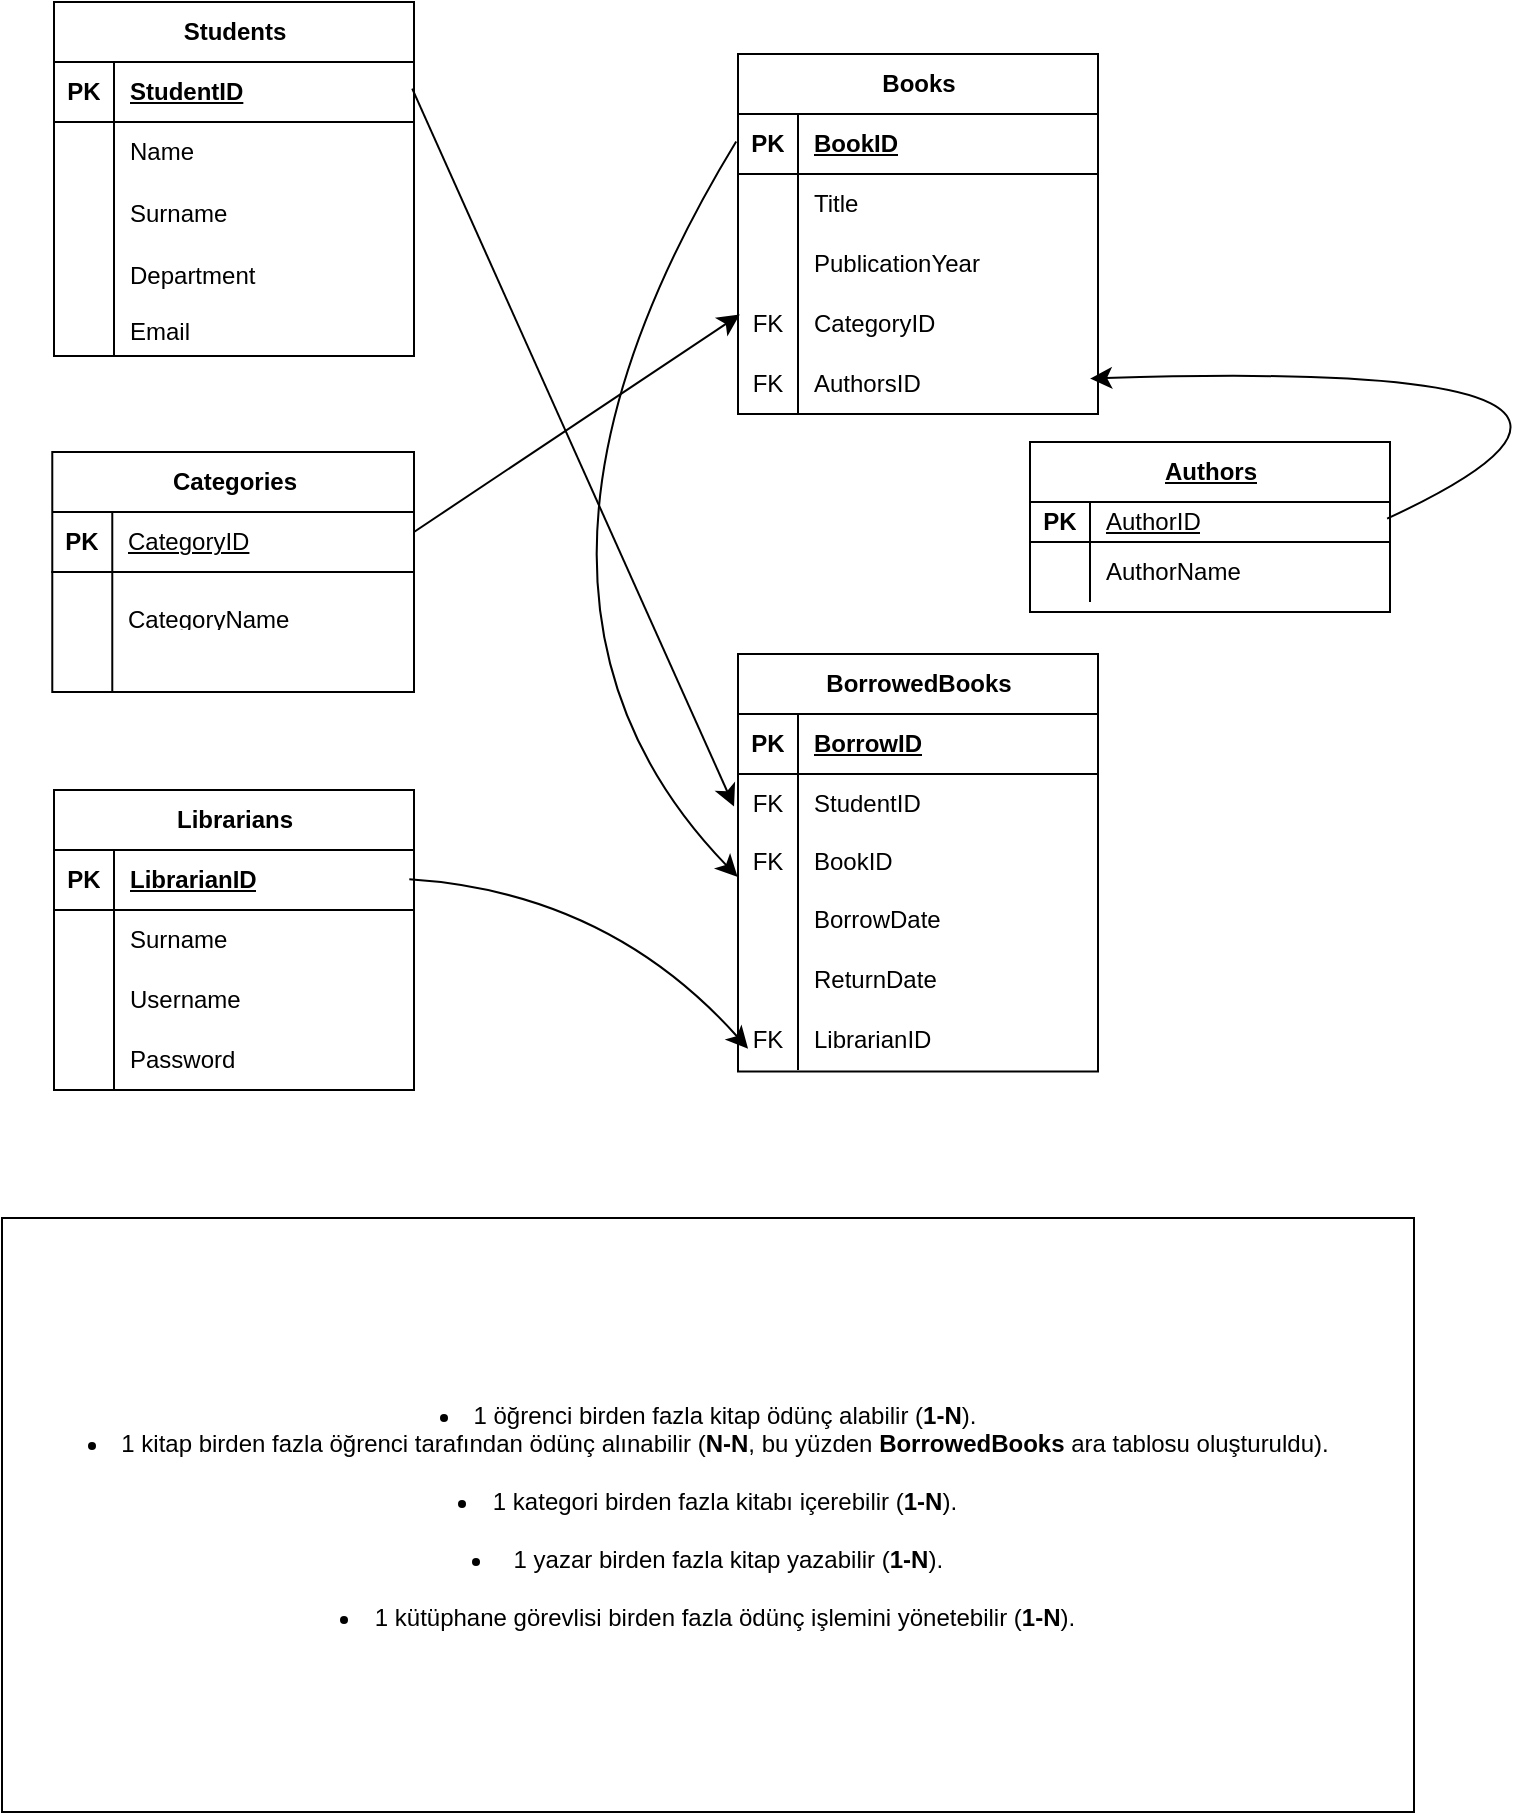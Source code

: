 <mxfile version="26.1.1">
  <diagram name="Sayfa -1" id="Gjl6DgRx_6NJf-J8eJZw">
    <mxGraphModel dx="1578" dy="786" grid="0" gridSize="10" guides="1" tooltips="1" connect="0" arrows="1" fold="1" page="0" pageScale="1" pageWidth="827" pageHeight="1169" math="0" shadow="0">
      <root>
        <mxCell id="0" />
        <mxCell id="1" parent="0" />
        <mxCell id="WiI8Yq_fN1JHNYDDNJ0w-1" value="Students" style="shape=table;startSize=30;container=1;collapsible=1;childLayout=tableLayout;fixedRows=1;rowLines=0;fontStyle=1;align=center;resizeLast=1;html=1;rounded=0;" vertex="1" parent="1">
          <mxGeometry x="-487" y="281" width="180" height="177" as="geometry" />
        </mxCell>
        <mxCell id="WiI8Yq_fN1JHNYDDNJ0w-2" value="" style="shape=tableRow;horizontal=0;startSize=0;swimlaneHead=0;swimlaneBody=0;fillColor=none;collapsible=0;dropTarget=0;points=[[0,0.5],[1,0.5]];portConstraint=eastwest;top=0;left=0;right=0;bottom=1;rounded=0;" vertex="1" parent="WiI8Yq_fN1JHNYDDNJ0w-1">
          <mxGeometry y="30" width="180" height="30" as="geometry" />
        </mxCell>
        <mxCell id="WiI8Yq_fN1JHNYDDNJ0w-3" value="PK" style="shape=partialRectangle;connectable=0;fillColor=none;top=0;left=0;bottom=0;right=0;fontStyle=1;overflow=hidden;whiteSpace=wrap;html=1;rounded=0;" vertex="1" parent="WiI8Yq_fN1JHNYDDNJ0w-2">
          <mxGeometry width="30" height="30" as="geometry">
            <mxRectangle width="30" height="30" as="alternateBounds" />
          </mxGeometry>
        </mxCell>
        <mxCell id="WiI8Yq_fN1JHNYDDNJ0w-4" value="StudentID " style="shape=partialRectangle;connectable=0;fillColor=none;top=0;left=0;bottom=0;right=0;align=left;spacingLeft=6;fontStyle=5;overflow=hidden;whiteSpace=wrap;html=1;rounded=0;" vertex="1" parent="WiI8Yq_fN1JHNYDDNJ0w-2">
          <mxGeometry x="30" width="150" height="30" as="geometry">
            <mxRectangle width="150" height="30" as="alternateBounds" />
          </mxGeometry>
        </mxCell>
        <mxCell id="WiI8Yq_fN1JHNYDDNJ0w-5" value="" style="shape=tableRow;horizontal=0;startSize=0;swimlaneHead=0;swimlaneBody=0;fillColor=none;collapsible=0;dropTarget=0;points=[[0,0.5],[1,0.5]];portConstraint=eastwest;top=0;left=0;right=0;bottom=0;rounded=0;" vertex="1" parent="WiI8Yq_fN1JHNYDDNJ0w-1">
          <mxGeometry y="60" width="180" height="30" as="geometry" />
        </mxCell>
        <mxCell id="WiI8Yq_fN1JHNYDDNJ0w-6" value="" style="shape=partialRectangle;connectable=0;fillColor=none;top=0;left=0;bottom=0;right=0;editable=1;overflow=hidden;whiteSpace=wrap;html=1;rounded=0;" vertex="1" parent="WiI8Yq_fN1JHNYDDNJ0w-5">
          <mxGeometry width="30" height="30" as="geometry">
            <mxRectangle width="30" height="30" as="alternateBounds" />
          </mxGeometry>
        </mxCell>
        <mxCell id="WiI8Yq_fN1JHNYDDNJ0w-7" value="Name" style="shape=partialRectangle;connectable=0;fillColor=none;top=0;left=0;bottom=0;right=0;align=left;spacingLeft=6;overflow=hidden;whiteSpace=wrap;html=1;rounded=0;" vertex="1" parent="WiI8Yq_fN1JHNYDDNJ0w-5">
          <mxGeometry x="30" width="150" height="30" as="geometry">
            <mxRectangle width="150" height="30" as="alternateBounds" />
          </mxGeometry>
        </mxCell>
        <mxCell id="WiI8Yq_fN1JHNYDDNJ0w-8" value="" style="shape=tableRow;horizontal=0;startSize=0;swimlaneHead=0;swimlaneBody=0;fillColor=none;collapsible=0;dropTarget=0;points=[[0,0.5],[1,0.5]];portConstraint=eastwest;top=0;left=0;right=0;bottom=0;rounded=0;" vertex="1" parent="WiI8Yq_fN1JHNYDDNJ0w-1">
          <mxGeometry y="90" width="180" height="32" as="geometry" />
        </mxCell>
        <mxCell id="WiI8Yq_fN1JHNYDDNJ0w-9" value="" style="shape=partialRectangle;connectable=0;fillColor=none;top=0;left=0;bottom=0;right=0;editable=1;overflow=hidden;whiteSpace=wrap;html=1;rounded=0;" vertex="1" parent="WiI8Yq_fN1JHNYDDNJ0w-8">
          <mxGeometry width="30" height="32" as="geometry">
            <mxRectangle width="30" height="32" as="alternateBounds" />
          </mxGeometry>
        </mxCell>
        <mxCell id="WiI8Yq_fN1JHNYDDNJ0w-10" value="Surname" style="shape=partialRectangle;connectable=0;fillColor=none;top=0;left=0;bottom=0;right=0;align=left;spacingLeft=6;overflow=hidden;whiteSpace=wrap;html=1;rounded=0;" vertex="1" parent="WiI8Yq_fN1JHNYDDNJ0w-8">
          <mxGeometry x="30" width="150" height="32" as="geometry">
            <mxRectangle width="150" height="32" as="alternateBounds" />
          </mxGeometry>
        </mxCell>
        <mxCell id="WiI8Yq_fN1JHNYDDNJ0w-41" value="" style="shape=tableRow;horizontal=0;startSize=0;swimlaneHead=0;swimlaneBody=0;fillColor=none;collapsible=0;dropTarget=0;points=[[0,0.5],[1,0.5]];portConstraint=eastwest;top=0;left=0;right=0;bottom=0;rounded=0;" vertex="1" parent="WiI8Yq_fN1JHNYDDNJ0w-1">
          <mxGeometry y="122" width="180" height="30" as="geometry" />
        </mxCell>
        <mxCell id="WiI8Yq_fN1JHNYDDNJ0w-42" value="" style="shape=partialRectangle;connectable=0;fillColor=none;top=0;left=0;bottom=0;right=0;editable=1;overflow=hidden;whiteSpace=wrap;html=1;rounded=0;" vertex="1" parent="WiI8Yq_fN1JHNYDDNJ0w-41">
          <mxGeometry width="30" height="30" as="geometry">
            <mxRectangle width="30" height="30" as="alternateBounds" />
          </mxGeometry>
        </mxCell>
        <mxCell id="WiI8Yq_fN1JHNYDDNJ0w-43" value="Department" style="shape=partialRectangle;connectable=0;fillColor=none;top=0;left=0;bottom=0;right=0;align=left;spacingLeft=6;overflow=hidden;whiteSpace=wrap;html=1;rounded=0;" vertex="1" parent="WiI8Yq_fN1JHNYDDNJ0w-41">
          <mxGeometry x="30" width="150" height="30" as="geometry">
            <mxRectangle width="150" height="30" as="alternateBounds" />
          </mxGeometry>
        </mxCell>
        <mxCell id="WiI8Yq_fN1JHNYDDNJ0w-11" value="" style="shape=tableRow;horizontal=0;startSize=0;swimlaneHead=0;swimlaneBody=0;fillColor=none;collapsible=0;dropTarget=0;points=[[0,0.5],[1,0.5]];portConstraint=eastwest;top=0;left=0;right=0;bottom=0;rounded=0;" vertex="1" parent="WiI8Yq_fN1JHNYDDNJ0w-1">
          <mxGeometry y="152" width="180" height="25" as="geometry" />
        </mxCell>
        <mxCell id="WiI8Yq_fN1JHNYDDNJ0w-12" value="" style="shape=partialRectangle;connectable=0;fillColor=none;top=0;left=0;bottom=0;right=0;editable=1;overflow=hidden;whiteSpace=wrap;html=1;rounded=0;" vertex="1" parent="WiI8Yq_fN1JHNYDDNJ0w-11">
          <mxGeometry width="30" height="25" as="geometry">
            <mxRectangle width="30" height="25" as="alternateBounds" />
          </mxGeometry>
        </mxCell>
        <mxCell id="WiI8Yq_fN1JHNYDDNJ0w-13" value="Email" style="shape=partialRectangle;connectable=0;fillColor=none;top=0;left=0;bottom=0;right=0;align=left;spacingLeft=6;overflow=hidden;whiteSpace=wrap;html=1;rounded=0;" vertex="1" parent="WiI8Yq_fN1JHNYDDNJ0w-11">
          <mxGeometry x="30" width="150" height="25" as="geometry">
            <mxRectangle width="150" height="25" as="alternateBounds" />
          </mxGeometry>
        </mxCell>
        <mxCell id="WiI8Yq_fN1JHNYDDNJ0w-44" value="Books" style="shape=table;startSize=30;container=1;collapsible=1;childLayout=tableLayout;fixedRows=1;rowLines=0;fontStyle=1;align=center;resizeLast=1;html=1;rounded=0;" vertex="1" parent="1">
          <mxGeometry x="-145" y="307" width="180" height="180" as="geometry" />
        </mxCell>
        <mxCell id="WiI8Yq_fN1JHNYDDNJ0w-45" value="" style="shape=tableRow;horizontal=0;startSize=0;swimlaneHead=0;swimlaneBody=0;fillColor=none;collapsible=0;dropTarget=0;points=[[0,0.5],[1,0.5]];portConstraint=eastwest;top=0;left=0;right=0;bottom=1;rounded=0;" vertex="1" parent="WiI8Yq_fN1JHNYDDNJ0w-44">
          <mxGeometry y="30" width="180" height="30" as="geometry" />
        </mxCell>
        <mxCell id="WiI8Yq_fN1JHNYDDNJ0w-46" value="PK" style="shape=partialRectangle;connectable=0;fillColor=none;top=0;left=0;bottom=0;right=0;fontStyle=1;overflow=hidden;whiteSpace=wrap;html=1;rounded=0;" vertex="1" parent="WiI8Yq_fN1JHNYDDNJ0w-45">
          <mxGeometry width="30" height="30" as="geometry">
            <mxRectangle width="30" height="30" as="alternateBounds" />
          </mxGeometry>
        </mxCell>
        <mxCell id="WiI8Yq_fN1JHNYDDNJ0w-47" value="BookID " style="shape=partialRectangle;connectable=0;fillColor=none;top=0;left=0;bottom=0;right=0;align=left;spacingLeft=6;fontStyle=5;overflow=hidden;whiteSpace=wrap;html=1;rounded=0;" vertex="1" parent="WiI8Yq_fN1JHNYDDNJ0w-45">
          <mxGeometry x="30" width="150" height="30" as="geometry">
            <mxRectangle width="150" height="30" as="alternateBounds" />
          </mxGeometry>
        </mxCell>
        <mxCell id="WiI8Yq_fN1JHNYDDNJ0w-48" value="" style="shape=tableRow;horizontal=0;startSize=0;swimlaneHead=0;swimlaneBody=0;fillColor=none;collapsible=0;dropTarget=0;points=[[0,0.5],[1,0.5]];portConstraint=eastwest;top=0;left=0;right=0;bottom=0;rounded=0;" vertex="1" parent="WiI8Yq_fN1JHNYDDNJ0w-44">
          <mxGeometry y="60" width="180" height="30" as="geometry" />
        </mxCell>
        <mxCell id="WiI8Yq_fN1JHNYDDNJ0w-49" value="" style="shape=partialRectangle;connectable=0;fillColor=none;top=0;left=0;bottom=0;right=0;editable=1;overflow=hidden;whiteSpace=wrap;html=1;rounded=0;" vertex="1" parent="WiI8Yq_fN1JHNYDDNJ0w-48">
          <mxGeometry width="30" height="30" as="geometry">
            <mxRectangle width="30" height="30" as="alternateBounds" />
          </mxGeometry>
        </mxCell>
        <mxCell id="WiI8Yq_fN1JHNYDDNJ0w-50" value="Title" style="shape=partialRectangle;connectable=0;fillColor=none;top=0;left=0;bottom=0;right=0;align=left;spacingLeft=6;overflow=hidden;whiteSpace=wrap;html=1;rounded=0;" vertex="1" parent="WiI8Yq_fN1JHNYDDNJ0w-48">
          <mxGeometry x="30" width="150" height="30" as="geometry">
            <mxRectangle width="150" height="30" as="alternateBounds" />
          </mxGeometry>
        </mxCell>
        <mxCell id="WiI8Yq_fN1JHNYDDNJ0w-51" value="" style="shape=tableRow;horizontal=0;startSize=0;swimlaneHead=0;swimlaneBody=0;fillColor=none;collapsible=0;dropTarget=0;points=[[0,0.5],[1,0.5]];portConstraint=eastwest;top=0;left=0;right=0;bottom=0;rounded=0;" vertex="1" parent="WiI8Yq_fN1JHNYDDNJ0w-44">
          <mxGeometry y="90" width="180" height="30" as="geometry" />
        </mxCell>
        <mxCell id="WiI8Yq_fN1JHNYDDNJ0w-52" value="" style="shape=partialRectangle;connectable=0;fillColor=none;top=0;left=0;bottom=0;right=0;editable=1;overflow=hidden;whiteSpace=wrap;html=1;rounded=0;" vertex="1" parent="WiI8Yq_fN1JHNYDDNJ0w-51">
          <mxGeometry width="30" height="30" as="geometry">
            <mxRectangle width="30" height="30" as="alternateBounds" />
          </mxGeometry>
        </mxCell>
        <mxCell id="WiI8Yq_fN1JHNYDDNJ0w-53" value="PublicationYear" style="shape=partialRectangle;connectable=0;fillColor=none;top=0;left=0;bottom=0;right=0;align=left;spacingLeft=6;overflow=hidden;whiteSpace=wrap;html=1;rounded=0;" vertex="1" parent="WiI8Yq_fN1JHNYDDNJ0w-51">
          <mxGeometry x="30" width="150" height="30" as="geometry">
            <mxRectangle width="150" height="30" as="alternateBounds" />
          </mxGeometry>
        </mxCell>
        <mxCell id="WiI8Yq_fN1JHNYDDNJ0w-54" value="" style="shape=tableRow;horizontal=0;startSize=0;swimlaneHead=0;swimlaneBody=0;fillColor=none;collapsible=0;dropTarget=0;points=[[0,0.5],[1,0.5]];portConstraint=eastwest;top=0;left=0;right=0;bottom=0;rounded=0;" vertex="1" parent="WiI8Yq_fN1JHNYDDNJ0w-44">
          <mxGeometry y="120" width="180" height="30" as="geometry" />
        </mxCell>
        <mxCell id="WiI8Yq_fN1JHNYDDNJ0w-55" value="FK" style="shape=partialRectangle;connectable=0;fillColor=none;top=0;left=0;bottom=0;right=0;editable=1;overflow=hidden;whiteSpace=wrap;html=1;rounded=0;" vertex="1" parent="WiI8Yq_fN1JHNYDDNJ0w-54">
          <mxGeometry width="30" height="30" as="geometry">
            <mxRectangle width="30" height="30" as="alternateBounds" />
          </mxGeometry>
        </mxCell>
        <mxCell id="WiI8Yq_fN1JHNYDDNJ0w-56" value="CategoryID" style="shape=partialRectangle;connectable=0;fillColor=none;top=0;left=0;bottom=0;right=0;align=left;spacingLeft=6;overflow=hidden;whiteSpace=wrap;html=1;rounded=0;" vertex="1" parent="WiI8Yq_fN1JHNYDDNJ0w-54">
          <mxGeometry x="30" width="150" height="30" as="geometry">
            <mxRectangle width="150" height="30" as="alternateBounds" />
          </mxGeometry>
        </mxCell>
        <mxCell id="WiI8Yq_fN1JHNYDDNJ0w-57" value="" style="shape=tableRow;horizontal=0;startSize=0;swimlaneHead=0;swimlaneBody=0;fillColor=none;collapsible=0;dropTarget=0;points=[[0,0.5],[1,0.5]];portConstraint=eastwest;top=0;left=0;right=0;bottom=0;rounded=0;" vertex="1" parent="WiI8Yq_fN1JHNYDDNJ0w-44">
          <mxGeometry y="150" width="180" height="30" as="geometry" />
        </mxCell>
        <mxCell id="WiI8Yq_fN1JHNYDDNJ0w-58" value="FK" style="shape=partialRectangle;connectable=0;fillColor=none;top=0;left=0;bottom=0;right=0;editable=1;overflow=hidden;whiteSpace=wrap;html=1;rounded=0;" vertex="1" parent="WiI8Yq_fN1JHNYDDNJ0w-57">
          <mxGeometry width="30" height="30" as="geometry">
            <mxRectangle width="30" height="30" as="alternateBounds" />
          </mxGeometry>
        </mxCell>
        <mxCell id="WiI8Yq_fN1JHNYDDNJ0w-59" value="AuthorsID  " style="shape=partialRectangle;connectable=0;fillColor=none;top=0;left=0;bottom=0;right=0;align=left;spacingLeft=6;overflow=hidden;whiteSpace=wrap;html=1;rounded=0;" vertex="1" parent="WiI8Yq_fN1JHNYDDNJ0w-57">
          <mxGeometry x="30" width="150" height="30" as="geometry">
            <mxRectangle width="150" height="30" as="alternateBounds" />
          </mxGeometry>
        </mxCell>
        <mxCell id="WiI8Yq_fN1JHNYDDNJ0w-63" value="Categories" style="shape=table;startSize=30;container=1;collapsible=1;childLayout=tableLayout;fixedRows=1;rowLines=0;fontStyle=1;align=center;resizeLast=1;html=1;rounded=0;" vertex="1" parent="1">
          <mxGeometry x="-487.86" y="506" width="180.862" height="120" as="geometry" />
        </mxCell>
        <mxCell id="WiI8Yq_fN1JHNYDDNJ0w-64" value="" style="shape=tableRow;horizontal=0;startSize=0;swimlaneHead=0;swimlaneBody=0;fillColor=none;collapsible=0;dropTarget=0;points=[[0,0.5],[1,0.5]];portConstraint=eastwest;top=0;left=0;right=0;bottom=1;rounded=0;" vertex="1" parent="WiI8Yq_fN1JHNYDDNJ0w-63">
          <mxGeometry y="30" width="180.862" height="30" as="geometry" />
        </mxCell>
        <mxCell id="WiI8Yq_fN1JHNYDDNJ0w-65" value="PK" style="shape=partialRectangle;connectable=0;fillColor=none;top=0;left=0;bottom=0;right=0;fontStyle=1;overflow=hidden;whiteSpace=wrap;html=1;rounded=0;" vertex="1" parent="WiI8Yq_fN1JHNYDDNJ0w-64">
          <mxGeometry width="30" height="30" as="geometry">
            <mxRectangle width="30" height="30" as="alternateBounds" />
          </mxGeometry>
        </mxCell>
        <mxCell id="WiI8Yq_fN1JHNYDDNJ0w-66" value="&lt;span style=&quot;font-weight: 400;&quot;&gt;CategoryID&lt;/span&gt;" style="shape=partialRectangle;connectable=0;fillColor=none;top=0;left=0;bottom=0;right=0;align=left;spacingLeft=6;fontStyle=5;overflow=hidden;whiteSpace=wrap;html=1;rounded=0;" vertex="1" parent="WiI8Yq_fN1JHNYDDNJ0w-64">
          <mxGeometry x="30" width="150.862" height="30" as="geometry">
            <mxRectangle width="150.862" height="30" as="alternateBounds" />
          </mxGeometry>
        </mxCell>
        <mxCell id="WiI8Yq_fN1JHNYDDNJ0w-67" value="" style="shape=tableRow;horizontal=0;startSize=0;swimlaneHead=0;swimlaneBody=0;fillColor=none;collapsible=0;dropTarget=0;points=[[0,0.5],[1,0.5]];portConstraint=eastwest;top=0;left=0;right=0;bottom=0;rounded=0;" vertex="1" parent="WiI8Yq_fN1JHNYDDNJ0w-63">
          <mxGeometry y="60" width="180.862" height="30" as="geometry" />
        </mxCell>
        <mxCell id="WiI8Yq_fN1JHNYDDNJ0w-68" value="" style="shape=partialRectangle;connectable=0;fillColor=none;top=0;left=0;bottom=0;right=0;editable=1;overflow=hidden;whiteSpace=wrap;html=1;rounded=0;" vertex="1" parent="WiI8Yq_fN1JHNYDDNJ0w-67">
          <mxGeometry width="30" height="30" as="geometry">
            <mxRectangle width="30" height="30" as="alternateBounds" />
          </mxGeometry>
        </mxCell>
        <mxCell id="WiI8Yq_fN1JHNYDDNJ0w-69" value="&#xa;CategoryName&#xa;&#xa;" style="shape=partialRectangle;connectable=0;fillColor=none;top=0;left=0;bottom=0;right=0;align=left;spacingLeft=6;overflow=hidden;whiteSpace=wrap;html=1;rounded=0;" vertex="1" parent="WiI8Yq_fN1JHNYDDNJ0w-67">
          <mxGeometry x="30" width="150.862" height="30" as="geometry">
            <mxRectangle width="150.862" height="30" as="alternateBounds" />
          </mxGeometry>
        </mxCell>
        <mxCell id="WiI8Yq_fN1JHNYDDNJ0w-70" value="" style="shape=tableRow;horizontal=0;startSize=0;swimlaneHead=0;swimlaneBody=0;fillColor=none;collapsible=0;dropTarget=0;points=[[0,0.5],[1,0.5]];portConstraint=eastwest;top=0;left=0;right=0;bottom=0;movable=0;resizable=0;rotatable=0;deletable=0;editable=0;locked=1;connectable=0;rounded=0;" vertex="1" parent="WiI8Yq_fN1JHNYDDNJ0w-63">
          <mxGeometry y="90" width="180.862" height="30" as="geometry" />
        </mxCell>
        <mxCell id="WiI8Yq_fN1JHNYDDNJ0w-71" value="" style="shape=partialRectangle;connectable=0;fillColor=none;top=0;left=0;bottom=0;right=0;editable=1;overflow=hidden;whiteSpace=wrap;html=1;rounded=0;" vertex="1" parent="WiI8Yq_fN1JHNYDDNJ0w-70">
          <mxGeometry width="30" height="30" as="geometry">
            <mxRectangle width="30" height="30" as="alternateBounds" />
          </mxGeometry>
        </mxCell>
        <mxCell id="WiI8Yq_fN1JHNYDDNJ0w-72" value="" style="shape=partialRectangle;connectable=0;fillColor=none;top=0;left=0;bottom=0;right=0;align=left;spacingLeft=6;overflow=hidden;whiteSpace=wrap;html=1;rounded=0;" vertex="1" parent="WiI8Yq_fN1JHNYDDNJ0w-70">
          <mxGeometry x="30" width="150.862" height="30" as="geometry">
            <mxRectangle width="150.862" height="30" as="alternateBounds" />
          </mxGeometry>
        </mxCell>
        <mxCell id="WiI8Yq_fN1JHNYDDNJ0w-77" value="&lt;span style=&quot;text-align: left; text-wrap-mode: wrap; text-decoration-line: underline;&quot;&gt;Authors&lt;/span&gt;" style="shape=table;startSize=30;container=1;collapsible=1;childLayout=tableLayout;fixedRows=1;rowLines=0;fontStyle=1;align=center;resizeLast=1;html=1;rounded=0;" vertex="1" parent="1">
          <mxGeometry x="1" y="501" width="180" height="85" as="geometry" />
        </mxCell>
        <mxCell id="WiI8Yq_fN1JHNYDDNJ0w-78" value="" style="shape=tableRow;horizontal=0;startSize=0;swimlaneHead=0;swimlaneBody=0;fillColor=none;collapsible=0;dropTarget=0;points=[[0,0.5],[1,0.5]];portConstraint=eastwest;top=0;left=0;right=0;bottom=1;rounded=0;" vertex="1" parent="WiI8Yq_fN1JHNYDDNJ0w-77">
          <mxGeometry y="30" width="180" height="20" as="geometry" />
        </mxCell>
        <mxCell id="WiI8Yq_fN1JHNYDDNJ0w-79" value="PK" style="shape=partialRectangle;connectable=0;fillColor=none;top=0;left=0;bottom=0;right=0;fontStyle=1;overflow=hidden;whiteSpace=wrap;html=1;rounded=0;" vertex="1" parent="WiI8Yq_fN1JHNYDDNJ0w-78">
          <mxGeometry width="30" height="20" as="geometry">
            <mxRectangle width="30" height="20" as="alternateBounds" />
          </mxGeometry>
        </mxCell>
        <mxCell id="WiI8Yq_fN1JHNYDDNJ0w-80" value="&lt;span style=&quot;font-weight: 400;&quot;&gt;AuthorID&lt;/span&gt;" style="shape=partialRectangle;connectable=0;fillColor=none;top=0;left=0;bottom=0;right=0;align=left;spacingLeft=6;fontStyle=5;overflow=hidden;whiteSpace=wrap;html=1;rounded=0;" vertex="1" parent="WiI8Yq_fN1JHNYDDNJ0w-78">
          <mxGeometry x="30" width="150" height="20" as="geometry">
            <mxRectangle width="150" height="20" as="alternateBounds" />
          </mxGeometry>
        </mxCell>
        <mxCell id="WiI8Yq_fN1JHNYDDNJ0w-84" value="" style="shape=tableRow;horizontal=0;startSize=0;swimlaneHead=0;swimlaneBody=0;fillColor=none;collapsible=0;dropTarget=0;points=[[0,0.5],[1,0.5]];portConstraint=eastwest;top=0;left=0;right=0;bottom=0;rounded=0;" vertex="1" parent="WiI8Yq_fN1JHNYDDNJ0w-77">
          <mxGeometry y="50" width="180" height="30" as="geometry" />
        </mxCell>
        <mxCell id="WiI8Yq_fN1JHNYDDNJ0w-85" value="" style="shape=partialRectangle;connectable=0;fillColor=none;top=0;left=0;bottom=0;right=0;editable=1;overflow=hidden;whiteSpace=wrap;html=1;rounded=0;" vertex="1" parent="WiI8Yq_fN1JHNYDDNJ0w-84">
          <mxGeometry width="30" height="30" as="geometry">
            <mxRectangle width="30" height="30" as="alternateBounds" />
          </mxGeometry>
        </mxCell>
        <mxCell id="WiI8Yq_fN1JHNYDDNJ0w-86" value="AuthorName" style="shape=partialRectangle;connectable=0;fillColor=none;top=0;left=0;bottom=0;right=0;align=left;spacingLeft=6;overflow=hidden;whiteSpace=wrap;html=1;rounded=0;" vertex="1" parent="WiI8Yq_fN1JHNYDDNJ0w-84">
          <mxGeometry x="30" width="150" height="30" as="geometry">
            <mxRectangle width="150" height="30" as="alternateBounds" />
          </mxGeometry>
        </mxCell>
        <mxCell id="WiI8Yq_fN1JHNYDDNJ0w-90" value="Librarians" style="shape=table;startSize=30;container=1;collapsible=1;childLayout=tableLayout;fixedRows=1;rowLines=0;fontStyle=1;align=center;resizeLast=1;html=1;rounded=0;" vertex="1" parent="1">
          <mxGeometry x="-487" y="675" width="180" height="150" as="geometry" />
        </mxCell>
        <mxCell id="WiI8Yq_fN1JHNYDDNJ0w-91" value="" style="shape=tableRow;horizontal=0;startSize=0;swimlaneHead=0;swimlaneBody=0;fillColor=none;collapsible=0;dropTarget=0;points=[[0,0.5],[1,0.5]];portConstraint=eastwest;top=0;left=0;right=0;bottom=1;rounded=0;" vertex="1" parent="WiI8Yq_fN1JHNYDDNJ0w-90">
          <mxGeometry y="30" width="180" height="30" as="geometry" />
        </mxCell>
        <mxCell id="WiI8Yq_fN1JHNYDDNJ0w-92" value="PK" style="shape=partialRectangle;connectable=0;fillColor=none;top=0;left=0;bottom=0;right=0;fontStyle=1;overflow=hidden;whiteSpace=wrap;html=1;rounded=0;" vertex="1" parent="WiI8Yq_fN1JHNYDDNJ0w-91">
          <mxGeometry width="30" height="30" as="geometry">
            <mxRectangle width="30" height="30" as="alternateBounds" />
          </mxGeometry>
        </mxCell>
        <mxCell id="WiI8Yq_fN1JHNYDDNJ0w-93" value="LibrarianID " style="shape=partialRectangle;connectable=0;fillColor=none;top=0;left=0;bottom=0;right=0;align=left;spacingLeft=6;fontStyle=5;overflow=hidden;whiteSpace=wrap;html=1;rounded=0;" vertex="1" parent="WiI8Yq_fN1JHNYDDNJ0w-91">
          <mxGeometry x="30" width="150" height="30" as="geometry">
            <mxRectangle width="150" height="30" as="alternateBounds" />
          </mxGeometry>
        </mxCell>
        <mxCell id="WiI8Yq_fN1JHNYDDNJ0w-94" value="" style="shape=tableRow;horizontal=0;startSize=0;swimlaneHead=0;swimlaneBody=0;fillColor=none;collapsible=0;dropTarget=0;points=[[0,0.5],[1,0.5]];portConstraint=eastwest;top=0;left=0;right=0;bottom=0;rounded=0;" vertex="1" parent="WiI8Yq_fN1JHNYDDNJ0w-90">
          <mxGeometry y="60" width="180" height="30" as="geometry" />
        </mxCell>
        <mxCell id="WiI8Yq_fN1JHNYDDNJ0w-95" value="" style="shape=partialRectangle;connectable=0;fillColor=none;top=0;left=0;bottom=0;right=0;editable=1;overflow=hidden;whiteSpace=wrap;html=1;rounded=0;" vertex="1" parent="WiI8Yq_fN1JHNYDDNJ0w-94">
          <mxGeometry width="30" height="30" as="geometry">
            <mxRectangle width="30" height="30" as="alternateBounds" />
          </mxGeometry>
        </mxCell>
        <mxCell id="WiI8Yq_fN1JHNYDDNJ0w-96" value="Surname" style="shape=partialRectangle;connectable=0;fillColor=none;top=0;left=0;bottom=0;right=0;align=left;spacingLeft=6;overflow=hidden;whiteSpace=wrap;html=1;rounded=0;" vertex="1" parent="WiI8Yq_fN1JHNYDDNJ0w-94">
          <mxGeometry x="30" width="150" height="30" as="geometry">
            <mxRectangle width="150" height="30" as="alternateBounds" />
          </mxGeometry>
        </mxCell>
        <mxCell id="WiI8Yq_fN1JHNYDDNJ0w-97" value="" style="shape=tableRow;horizontal=0;startSize=0;swimlaneHead=0;swimlaneBody=0;fillColor=none;collapsible=0;dropTarget=0;points=[[0,0.5],[1,0.5]];portConstraint=eastwest;top=0;left=0;right=0;bottom=0;rounded=0;" vertex="1" parent="WiI8Yq_fN1JHNYDDNJ0w-90">
          <mxGeometry y="90" width="180" height="30" as="geometry" />
        </mxCell>
        <mxCell id="WiI8Yq_fN1JHNYDDNJ0w-98" value="" style="shape=partialRectangle;connectable=0;fillColor=none;top=0;left=0;bottom=0;right=0;editable=1;overflow=hidden;whiteSpace=wrap;html=1;rounded=0;" vertex="1" parent="WiI8Yq_fN1JHNYDDNJ0w-97">
          <mxGeometry width="30" height="30" as="geometry">
            <mxRectangle width="30" height="30" as="alternateBounds" />
          </mxGeometry>
        </mxCell>
        <mxCell id="WiI8Yq_fN1JHNYDDNJ0w-99" value="Username" style="shape=partialRectangle;connectable=0;fillColor=none;top=0;left=0;bottom=0;right=0;align=left;spacingLeft=6;overflow=hidden;whiteSpace=wrap;html=1;rounded=0;" vertex="1" parent="WiI8Yq_fN1JHNYDDNJ0w-97">
          <mxGeometry x="30" width="150" height="30" as="geometry">
            <mxRectangle width="150" height="30" as="alternateBounds" />
          </mxGeometry>
        </mxCell>
        <mxCell id="WiI8Yq_fN1JHNYDDNJ0w-100" value="" style="shape=tableRow;horizontal=0;startSize=0;swimlaneHead=0;swimlaneBody=0;fillColor=none;collapsible=0;dropTarget=0;points=[[0,0.5],[1,0.5]];portConstraint=eastwest;top=0;left=0;right=0;bottom=0;rounded=0;" vertex="1" parent="WiI8Yq_fN1JHNYDDNJ0w-90">
          <mxGeometry y="120" width="180" height="30" as="geometry" />
        </mxCell>
        <mxCell id="WiI8Yq_fN1JHNYDDNJ0w-101" value="" style="shape=partialRectangle;connectable=0;fillColor=none;top=0;left=0;bottom=0;right=0;editable=1;overflow=hidden;whiteSpace=wrap;html=1;rounded=0;" vertex="1" parent="WiI8Yq_fN1JHNYDDNJ0w-100">
          <mxGeometry width="30" height="30" as="geometry">
            <mxRectangle width="30" height="30" as="alternateBounds" />
          </mxGeometry>
        </mxCell>
        <mxCell id="WiI8Yq_fN1JHNYDDNJ0w-102" value="Password" style="shape=partialRectangle;connectable=0;fillColor=none;top=0;left=0;bottom=0;right=0;align=left;spacingLeft=6;overflow=hidden;whiteSpace=wrap;html=1;rounded=0;" vertex="1" parent="WiI8Yq_fN1JHNYDDNJ0w-100">
          <mxGeometry x="30" width="150" height="30" as="geometry">
            <mxRectangle width="150" height="30" as="alternateBounds" />
          </mxGeometry>
        </mxCell>
        <mxCell id="WiI8Yq_fN1JHNYDDNJ0w-103" value="BorrowedBooks" style="shape=table;startSize=30;container=1;collapsible=1;childLayout=tableLayout;fixedRows=1;rowLines=0;fontStyle=1;align=center;resizeLast=1;html=1;rounded=0;" vertex="1" parent="1">
          <mxGeometry x="-145" y="607" width="180" height="208.706" as="geometry" />
        </mxCell>
        <mxCell id="WiI8Yq_fN1JHNYDDNJ0w-104" value="" style="shape=tableRow;horizontal=0;startSize=0;swimlaneHead=0;swimlaneBody=0;fillColor=none;collapsible=0;dropTarget=0;points=[[0,0.5],[1,0.5]];portConstraint=eastwest;top=0;left=0;right=0;bottom=1;rounded=0;" vertex="1" parent="WiI8Yq_fN1JHNYDDNJ0w-103">
          <mxGeometry y="30" width="180" height="30" as="geometry" />
        </mxCell>
        <mxCell id="WiI8Yq_fN1JHNYDDNJ0w-105" value="PK" style="shape=partialRectangle;connectable=0;fillColor=none;top=0;left=0;bottom=0;right=0;fontStyle=1;overflow=hidden;whiteSpace=wrap;html=1;rounded=0;" vertex="1" parent="WiI8Yq_fN1JHNYDDNJ0w-104">
          <mxGeometry width="30" height="30" as="geometry">
            <mxRectangle width="30" height="30" as="alternateBounds" />
          </mxGeometry>
        </mxCell>
        <mxCell id="WiI8Yq_fN1JHNYDDNJ0w-106" value="BorrowID " style="shape=partialRectangle;connectable=0;fillColor=none;top=0;left=0;bottom=0;right=0;align=left;spacingLeft=6;fontStyle=5;overflow=hidden;whiteSpace=wrap;html=1;rounded=0;" vertex="1" parent="WiI8Yq_fN1JHNYDDNJ0w-104">
          <mxGeometry x="30" width="150" height="30" as="geometry">
            <mxRectangle width="150" height="30" as="alternateBounds" />
          </mxGeometry>
        </mxCell>
        <mxCell id="WiI8Yq_fN1JHNYDDNJ0w-107" value="" style="shape=tableRow;horizontal=0;startSize=0;swimlaneHead=0;swimlaneBody=0;fillColor=none;collapsible=0;dropTarget=0;points=[[0,0.5],[1,0.5]];portConstraint=eastwest;top=0;left=0;right=0;bottom=0;rounded=0;" vertex="1" parent="WiI8Yq_fN1JHNYDDNJ0w-103">
          <mxGeometry y="60" width="180" height="30" as="geometry" />
        </mxCell>
        <mxCell id="WiI8Yq_fN1JHNYDDNJ0w-108" value="FK" style="shape=partialRectangle;connectable=0;fillColor=none;top=0;left=0;bottom=0;right=0;editable=1;overflow=hidden;whiteSpace=wrap;html=1;rounded=0;" vertex="1" parent="WiI8Yq_fN1JHNYDDNJ0w-107">
          <mxGeometry width="30" height="30" as="geometry">
            <mxRectangle width="30" height="30" as="alternateBounds" />
          </mxGeometry>
        </mxCell>
        <mxCell id="WiI8Yq_fN1JHNYDDNJ0w-109" value="StudentID " style="shape=partialRectangle;connectable=0;fillColor=none;top=0;left=0;bottom=0;right=0;align=left;spacingLeft=6;overflow=hidden;whiteSpace=wrap;html=1;rounded=0;" vertex="1" parent="WiI8Yq_fN1JHNYDDNJ0w-107">
          <mxGeometry x="30" width="150" height="30" as="geometry">
            <mxRectangle width="150" height="30" as="alternateBounds" />
          </mxGeometry>
        </mxCell>
        <mxCell id="WiI8Yq_fN1JHNYDDNJ0w-110" value="" style="shape=tableRow;horizontal=0;startSize=0;swimlaneHead=0;swimlaneBody=0;fillColor=none;collapsible=0;dropTarget=0;points=[[0,0.5],[1,0.5]];portConstraint=eastwest;top=0;left=0;right=0;bottom=0;rounded=0;" vertex="1" parent="WiI8Yq_fN1JHNYDDNJ0w-103">
          <mxGeometry y="90" width="180" height="28" as="geometry" />
        </mxCell>
        <mxCell id="WiI8Yq_fN1JHNYDDNJ0w-111" value="FK" style="shape=partialRectangle;connectable=0;fillColor=none;top=0;left=0;bottom=0;right=0;editable=1;overflow=hidden;whiteSpace=wrap;html=1;rounded=0;" vertex="1" parent="WiI8Yq_fN1JHNYDDNJ0w-110">
          <mxGeometry width="30" height="28" as="geometry">
            <mxRectangle width="30" height="28" as="alternateBounds" />
          </mxGeometry>
        </mxCell>
        <mxCell id="WiI8Yq_fN1JHNYDDNJ0w-112" value="BookID " style="shape=partialRectangle;connectable=0;fillColor=none;top=0;left=0;bottom=0;right=0;align=left;spacingLeft=6;overflow=hidden;whiteSpace=wrap;html=1;rounded=0;" vertex="1" parent="WiI8Yq_fN1JHNYDDNJ0w-110">
          <mxGeometry x="30" width="150" height="28" as="geometry">
            <mxRectangle width="150" height="28" as="alternateBounds" />
          </mxGeometry>
        </mxCell>
        <mxCell id="WiI8Yq_fN1JHNYDDNJ0w-113" value="" style="shape=tableRow;horizontal=0;startSize=0;swimlaneHead=0;swimlaneBody=0;fillColor=none;collapsible=0;dropTarget=0;points=[[0,0.5],[1,0.5]];portConstraint=eastwest;top=0;left=0;right=0;bottom=0;rounded=0;" vertex="1" parent="WiI8Yq_fN1JHNYDDNJ0w-103">
          <mxGeometry y="118" width="180" height="30" as="geometry" />
        </mxCell>
        <mxCell id="WiI8Yq_fN1JHNYDDNJ0w-114" value="" style="shape=partialRectangle;connectable=0;fillColor=none;top=0;left=0;bottom=0;right=0;editable=1;overflow=hidden;whiteSpace=wrap;html=1;rounded=0;" vertex="1" parent="WiI8Yq_fN1JHNYDDNJ0w-113">
          <mxGeometry width="30" height="30" as="geometry">
            <mxRectangle width="30" height="30" as="alternateBounds" />
          </mxGeometry>
        </mxCell>
        <mxCell id="WiI8Yq_fN1JHNYDDNJ0w-115" value="BorrowDate" style="shape=partialRectangle;connectable=0;fillColor=none;top=0;left=0;bottom=0;right=0;align=left;spacingLeft=6;overflow=hidden;whiteSpace=wrap;html=1;rounded=0;" vertex="1" parent="WiI8Yq_fN1JHNYDDNJ0w-113">
          <mxGeometry x="30" width="150" height="30" as="geometry">
            <mxRectangle width="150" height="30" as="alternateBounds" />
          </mxGeometry>
        </mxCell>
        <mxCell id="WiI8Yq_fN1JHNYDDNJ0w-116" value="" style="shape=tableRow;horizontal=0;startSize=0;swimlaneHead=0;swimlaneBody=0;fillColor=none;collapsible=0;dropTarget=0;points=[[0,0.5],[1,0.5]];portConstraint=eastwest;top=0;left=0;right=0;bottom=0;rounded=0;" vertex="1" parent="WiI8Yq_fN1JHNYDDNJ0w-103">
          <mxGeometry y="148" width="180" height="30" as="geometry" />
        </mxCell>
        <mxCell id="WiI8Yq_fN1JHNYDDNJ0w-117" value="" style="shape=partialRectangle;connectable=0;fillColor=none;top=0;left=0;bottom=0;right=0;editable=1;overflow=hidden;whiteSpace=wrap;html=1;rounded=0;" vertex="1" parent="WiI8Yq_fN1JHNYDDNJ0w-116">
          <mxGeometry width="30" height="30" as="geometry">
            <mxRectangle width="30" height="30" as="alternateBounds" />
          </mxGeometry>
        </mxCell>
        <mxCell id="WiI8Yq_fN1JHNYDDNJ0w-118" value="ReturnDate" style="shape=partialRectangle;connectable=0;fillColor=none;top=0;left=0;bottom=0;right=0;align=left;spacingLeft=6;overflow=hidden;whiteSpace=wrap;html=1;rounded=0;" vertex="1" parent="WiI8Yq_fN1JHNYDDNJ0w-116">
          <mxGeometry x="30" width="150" height="30" as="geometry">
            <mxRectangle width="150" height="30" as="alternateBounds" />
          </mxGeometry>
        </mxCell>
        <mxCell id="WiI8Yq_fN1JHNYDDNJ0w-119" value="" style="shape=tableRow;horizontal=0;startSize=0;swimlaneHead=0;swimlaneBody=0;fillColor=none;collapsible=0;dropTarget=0;points=[[0,0.5],[1,0.5]];portConstraint=eastwest;top=0;left=0;right=0;bottom=0;rounded=0;" vertex="1" parent="WiI8Yq_fN1JHNYDDNJ0w-103">
          <mxGeometry y="178" width="180" height="30" as="geometry" />
        </mxCell>
        <mxCell id="WiI8Yq_fN1JHNYDDNJ0w-120" value="FK" style="shape=partialRectangle;connectable=0;fillColor=none;top=0;left=0;bottom=0;right=0;editable=1;overflow=hidden;whiteSpace=wrap;html=1;rounded=0;" vertex="1" parent="WiI8Yq_fN1JHNYDDNJ0w-119">
          <mxGeometry width="30" height="30" as="geometry">
            <mxRectangle width="30" height="30" as="alternateBounds" />
          </mxGeometry>
        </mxCell>
        <mxCell id="WiI8Yq_fN1JHNYDDNJ0w-121" value="LibrarianID " style="shape=partialRectangle;connectable=0;fillColor=none;top=0;left=0;bottom=0;right=0;align=left;spacingLeft=6;overflow=hidden;whiteSpace=wrap;html=1;rounded=0;" vertex="1" parent="WiI8Yq_fN1JHNYDDNJ0w-119">
          <mxGeometry x="30" width="150" height="30" as="geometry">
            <mxRectangle width="150" height="30" as="alternateBounds" />
          </mxGeometry>
        </mxCell>
        <mxCell id="WiI8Yq_fN1JHNYDDNJ0w-142" style="edgeStyle=none;curved=1;rounded=0;orthogonalLoop=1;jettySize=auto;html=1;entryX=0;entryY=0.5;entryDx=0;entryDy=0;fontSize=12;startSize=8;endSize=8;exitX=0;exitY=0.5;exitDx=0;exitDy=0;strokeColor=none;" edge="1" parent="1" source="WiI8Yq_fN1JHNYDDNJ0w-78" target="WiI8Yq_fN1JHNYDDNJ0w-57">
          <mxGeometry relative="1" as="geometry" />
        </mxCell>
        <mxCell id="WiI8Yq_fN1JHNYDDNJ0w-143" style="edgeStyle=none;curved=1;rounded=0;orthogonalLoop=1;jettySize=auto;html=1;exitX=1;exitY=0.5;exitDx=0;exitDy=0;fontSize=12;startSize=8;endSize=8;entryX=0.002;entryY=0.795;entryDx=0;entryDy=0;entryPerimeter=0;strokeColor=none;" edge="1" parent="1" source="WiI8Yq_fN1JHNYDDNJ0w-64" target="WiI8Yq_fN1JHNYDDNJ0w-54">
          <mxGeometry relative="1" as="geometry">
            <mxPoint x="-140.828" y="474.586" as="targetPoint" />
            <Array as="points">
              <mxPoint x="-173" y="546" />
            </Array>
          </mxGeometry>
        </mxCell>
        <mxCell id="WiI8Yq_fN1JHNYDDNJ0w-169" style="edgeStyle=none;curved=1;rounded=0;orthogonalLoop=1;jettySize=auto;html=1;exitX=1;exitY=0.5;exitDx=0;exitDy=0;entryX=0;entryY=0.5;entryDx=0;entryDy=0;fontSize=12;startSize=8;endSize=8;strokeColor=none;" edge="1" parent="1" source="WiI8Yq_fN1JHNYDDNJ0w-64" target="WiI8Yq_fN1JHNYDDNJ0w-54">
          <mxGeometry relative="1" as="geometry">
            <Array as="points">
              <mxPoint x="-182" y="522" />
            </Array>
          </mxGeometry>
        </mxCell>
        <mxCell id="WiI8Yq_fN1JHNYDDNJ0w-177" style="edgeStyle=none;curved=1;rounded=0;orthogonalLoop=1;jettySize=auto;html=1;entryX=0.005;entryY=0.343;entryDx=0;entryDy=0;entryPerimeter=0;fontSize=12;startSize=8;endSize=8;exitX=1;exitY=0.333;exitDx=0;exitDy=0;exitPerimeter=0;" edge="1" parent="1" source="WiI8Yq_fN1JHNYDDNJ0w-64" target="WiI8Yq_fN1JHNYDDNJ0w-54">
          <mxGeometry relative="1" as="geometry" />
        </mxCell>
        <mxCell id="WiI8Yq_fN1JHNYDDNJ0w-178" style="edgeStyle=none;curved=1;rounded=0;orthogonalLoop=1;jettySize=auto;html=1;entryX=0.978;entryY=0.41;entryDx=0;entryDy=0;entryPerimeter=0;fontSize=12;startSize=8;endSize=8;exitX=0.992;exitY=0.416;exitDx=0;exitDy=0;exitPerimeter=0;" edge="1" parent="1" source="WiI8Yq_fN1JHNYDDNJ0w-78" target="WiI8Yq_fN1JHNYDDNJ0w-57">
          <mxGeometry relative="1" as="geometry">
            <Array as="points">
              <mxPoint x="353" y="459" />
            </Array>
          </mxGeometry>
        </mxCell>
        <mxCell id="WiI8Yq_fN1JHNYDDNJ0w-179" style="edgeStyle=none;curved=1;rounded=0;orthogonalLoop=1;jettySize=auto;html=1;entryX=-0.011;entryY=0.543;entryDx=0;entryDy=0;entryPerimeter=0;fontSize=12;startSize=8;endSize=8;exitX=0.995;exitY=0.445;exitDx=0;exitDy=0;exitPerimeter=0;" edge="1" parent="1" source="WiI8Yq_fN1JHNYDDNJ0w-2" target="WiI8Yq_fN1JHNYDDNJ0w-107">
          <mxGeometry relative="1" as="geometry" />
        </mxCell>
        <mxCell id="WiI8Yq_fN1JHNYDDNJ0w-180" style="edgeStyle=none;curved=1;rounded=0;orthogonalLoop=1;jettySize=auto;html=1;entryX=-0.001;entryY=0.767;entryDx=0;entryDy=0;entryPerimeter=0;fontSize=12;startSize=8;endSize=8;exitX=-0.005;exitY=0.457;exitDx=0;exitDy=0;exitPerimeter=0;" edge="1" parent="1" source="WiI8Yq_fN1JHNYDDNJ0w-45" target="WiI8Yq_fN1JHNYDDNJ0w-110">
          <mxGeometry relative="1" as="geometry">
            <Array as="points">
              <mxPoint x="-283" y="576" />
            </Array>
          </mxGeometry>
        </mxCell>
        <mxCell id="WiI8Yq_fN1JHNYDDNJ0w-184" style="edgeStyle=none;curved=1;rounded=0;orthogonalLoop=1;jettySize=auto;html=1;entryX=0.028;entryY=0.645;entryDx=0;entryDy=0;entryPerimeter=0;fontSize=12;startSize=8;endSize=8;exitX=0.987;exitY=0.488;exitDx=0;exitDy=0;exitPerimeter=0;" edge="1" parent="1" source="WiI8Yq_fN1JHNYDDNJ0w-91" target="WiI8Yq_fN1JHNYDDNJ0w-119">
          <mxGeometry relative="1" as="geometry">
            <Array as="points">
              <mxPoint x="-210" y="726" />
            </Array>
          </mxGeometry>
        </mxCell>
        <mxCell id="WiI8Yq_fN1JHNYDDNJ0w-186" value="&lt;li data-end=&quot;1180&quot; data-start=&quot;1090&quot;&gt;1 öğrenci birden fazla kitap ödünç alabilir (&lt;strong data-end=&quot;1176&quot; data-start=&quot;1169&quot;&gt;1-N&lt;/strong&gt;).&lt;/li&gt;&lt;li data-end=&quot;1335&quot; data-start=&quot;1181&quot;&gt;1 kitap birden fazla öğrenci tarafından ödünç alınabilir (&lt;strong data-end=&quot;1278&quot; data-start=&quot;1271&quot;&gt;N-N&lt;/strong&gt;, bu yüzden &lt;strong data-end=&quot;1307&quot; data-start=&quot;1290&quot;&gt;BorrowedBooks&lt;/strong&gt; ara tablosu oluşturuldu).&lt;/li&gt;&lt;br&gt;&lt;li data-end=&quot;1420&quot; data-start=&quot;1336&quot;&gt;1 kategori birden fazla kitabı içerebilir (&lt;strong data-end=&quot;1416&quot; data-start=&quot;1409&quot;&gt;1-N&lt;/strong&gt;).&lt;/li&gt;&lt;br&gt;&lt;li data-end=&quot;1497&quot; data-start=&quot;1421&quot;&gt;&amp;nbsp;1 yazar birden fazla kitap yazabilir (&lt;strong data-end=&quot;1493&quot; data-start=&quot;1486&quot;&gt;1-N&lt;/strong&gt;).&lt;/li&gt;&lt;br&gt;&lt;li data-end=&quot;1606&quot; data-start=&quot;1498&quot;&gt;1 kütüphane görevlisi birden fazla ödünç işlemini yönetebilir (&lt;strong data-end=&quot;1602&quot; data-start=&quot;1595&quot;&gt;1-N&lt;/strong&gt;).&lt;/li&gt;" style="rounded=0;whiteSpace=wrap;html=1;" vertex="1" parent="1">
          <mxGeometry x="-513" y="889" width="706" height="297" as="geometry" />
        </mxCell>
      </root>
    </mxGraphModel>
  </diagram>
</mxfile>

